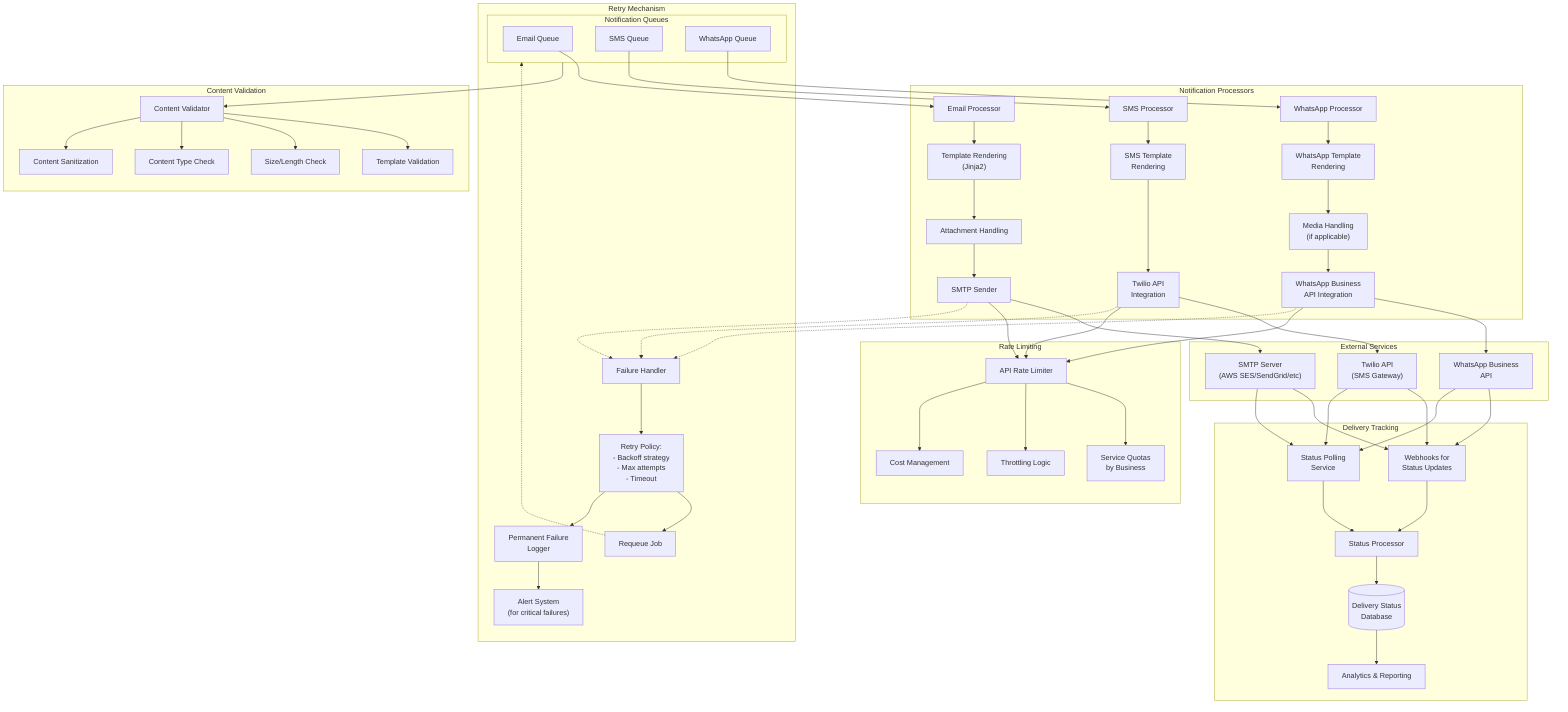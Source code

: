 flowchart TD
    subgraph NotificationQueues["Notification Queues"]
        EmailQ["Email Queue"] 
        SMSQ["SMS Queue"]
        WhatsAppQ["WhatsApp Queue"]
    end

    subgraph NotificationProcessors["Notification Processors"]
        EP["Email Processor"] --> ET["Template Rendering<br>(Jinja2)"]
        ET --> EA["Attachment Handling"]
        EA --> ES["SMTP Sender"]
        
        SP["SMS Processor"] --> ST["SMS Template<br>Rendering"]
        ST --> TwilioAPI["Twilio API<br>Integration"]
        
        WP["WhatsApp Processor"] --> WT["WhatsApp Template<br>Rendering"]
        WT --> MediaH["Media Handling<br>(if applicable)"]
        MediaH --> WAPI["WhatsApp Business<br>API Integration"]
    end

    subgraph ExternalServices["External Services"]
        ES --> EmailServer["SMTP Server<br>(AWS SES/SendGrid/etc)"]
        TwilioAPI --> Twilio["Twilio API<br>(SMS Gateway)"]
        WAPI --> WhatsAppBusiness["WhatsApp Business<br>API"]
    end

    subgraph DeliveryTracking["Delivery Tracking"]
        Webhook["Webhooks for<br>Status Updates"] --> StatusProc["Status Processor"]
        PollingService["Status Polling<br>Service"] --> StatusProc
        
        StatusProc --> DeliveryStatus[(Delivery Status<br>Database)]
        DeliveryStatus --> Analytics["Analytics & Reporting"]
    end

    subgraph RetryMechanism["Retry Mechanism"]
        FailureHandler["Failure Handler"] --> RetryPolicy["Retry Policy:<br>- Backoff strategy<br>- Max attempts<br>- Timeout"]
        RetryPolicy --> RequeueJob["Requeue Job"]
        RetryPolicy --> FailureLog["Permanent Failure<br>Logger"]
        
        RequeueJob -.-> NotificationQueues
        FailureLog --> AlertSystem["Alert System<br>(for critical failures)"]
    end

    subgraph RateLimiting["Rate Limiting"]
        RateLimiter["API Rate Limiter"] --> Quotas["Service Quotas<br>by Business"]
        RateLimiter --> Throttling["Throttling Logic"]
        RateLimiter --> CostMgmt["Cost Management"]
    end
    
    subgraph ContentValidation["Content Validation"]
        ContentValidator["Content Validator"] --> Templates["Template Validation"]
        ContentValidator --> SizeCheck["Size/Length Check"]
        ContentValidator --> TypeCheck["Content Type Check"]
        ContentValidator --> SanitizeCheck["Content Sanitization"]
    end

    EmailQ --> EP
    SMSQ --> SP
    WhatsAppQ --> WP
    
    EmailServer & Twilio & WhatsAppBusiness --> Webhook
    EmailServer & Twilio & WhatsAppBusiness --> PollingService
    
    ES & TwilioAPI & WAPI --> RateLimiter
    ES & TwilioAPI & WAPI -.-> FailureHandler
    
    NotificationQueues --> ContentValidator